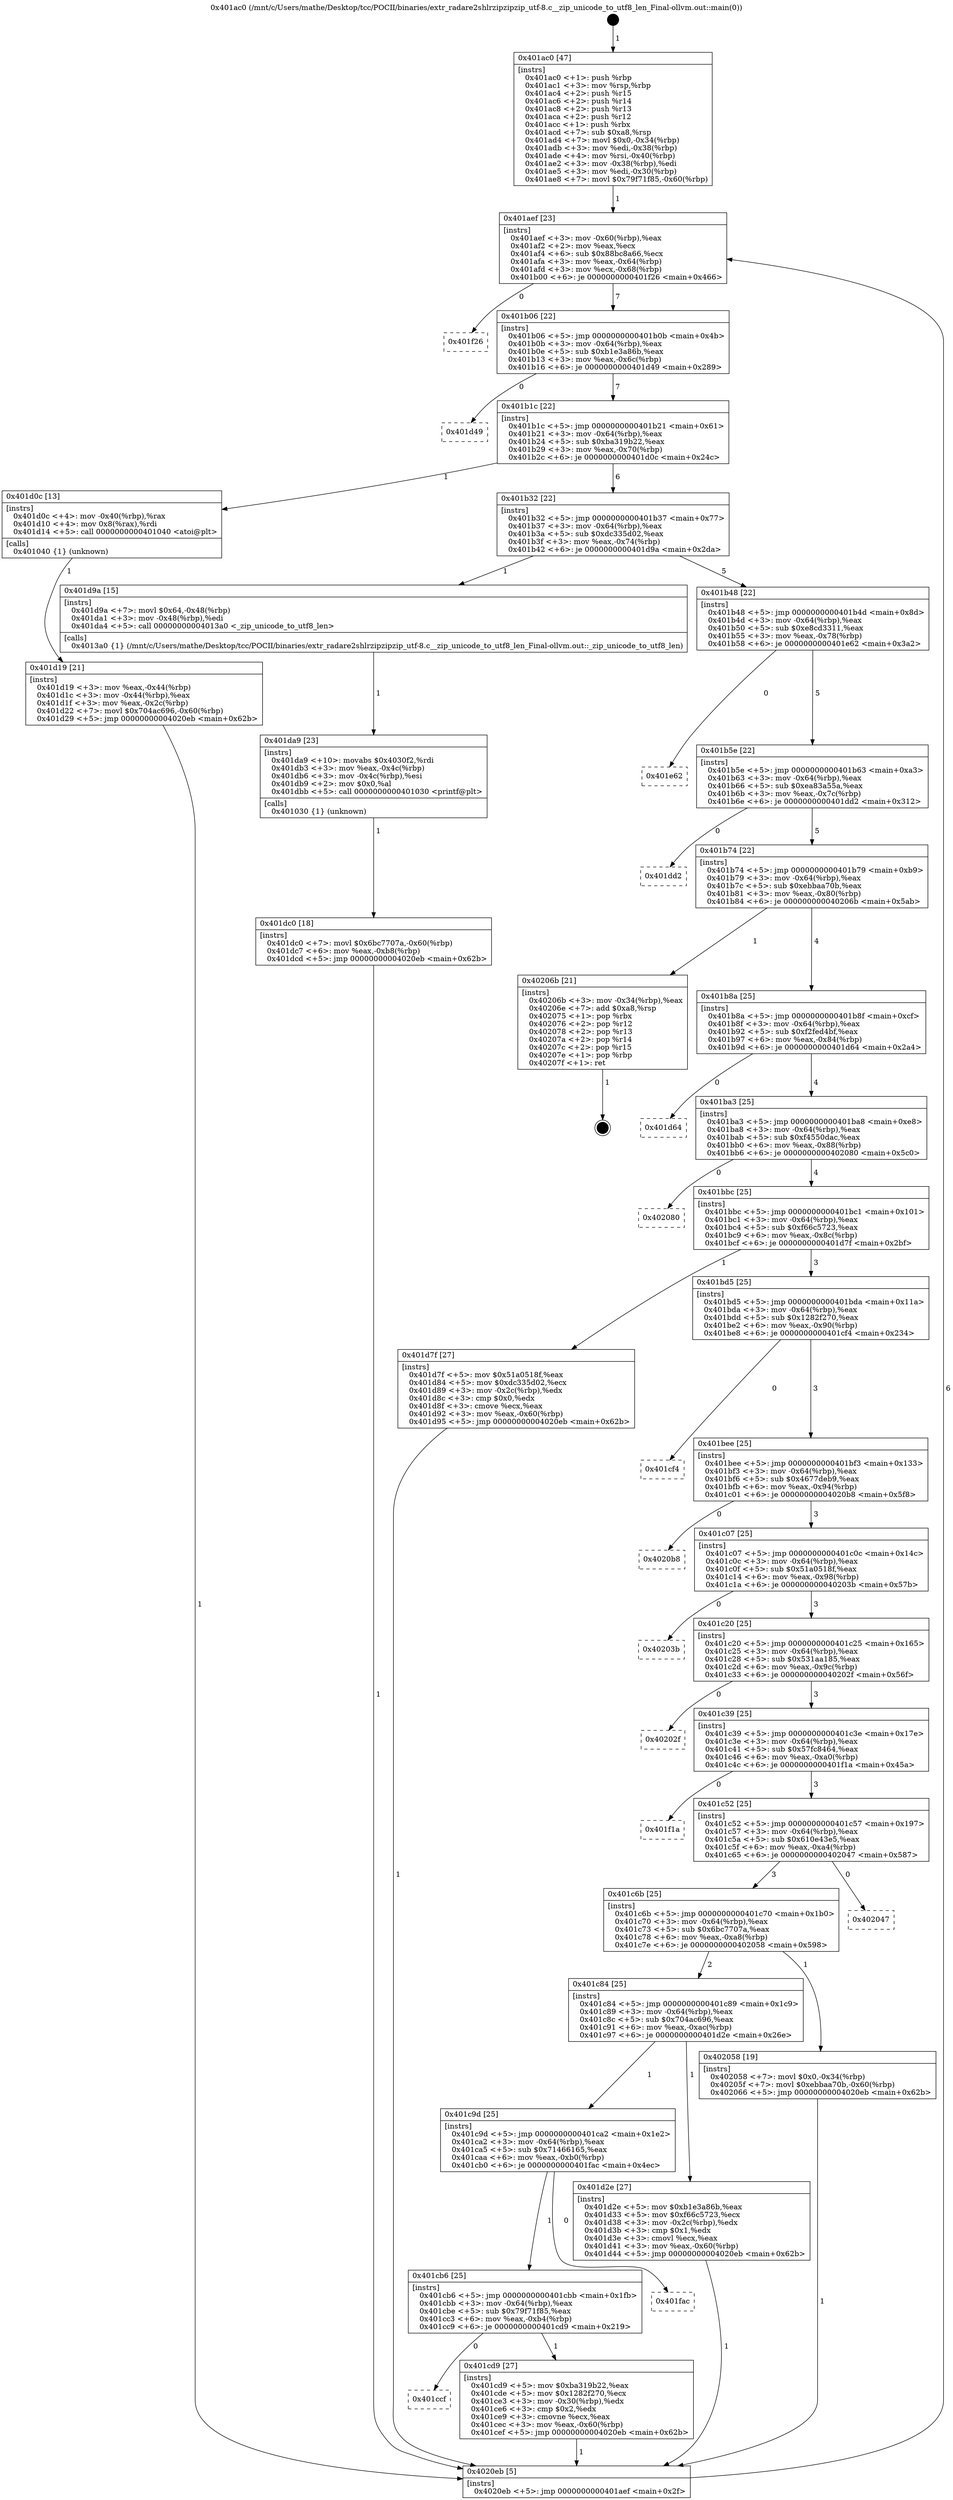 digraph "0x401ac0" {
  label = "0x401ac0 (/mnt/c/Users/mathe/Desktop/tcc/POCII/binaries/extr_radare2shlrzipzipzip_utf-8.c__zip_unicode_to_utf8_len_Final-ollvm.out::main(0))"
  labelloc = "t"
  node[shape=record]

  Entry [label="",width=0.3,height=0.3,shape=circle,fillcolor=black,style=filled]
  "0x401aef" [label="{
     0x401aef [23]\l
     | [instrs]\l
     &nbsp;&nbsp;0x401aef \<+3\>: mov -0x60(%rbp),%eax\l
     &nbsp;&nbsp;0x401af2 \<+2\>: mov %eax,%ecx\l
     &nbsp;&nbsp;0x401af4 \<+6\>: sub $0x88bc8a66,%ecx\l
     &nbsp;&nbsp;0x401afa \<+3\>: mov %eax,-0x64(%rbp)\l
     &nbsp;&nbsp;0x401afd \<+3\>: mov %ecx,-0x68(%rbp)\l
     &nbsp;&nbsp;0x401b00 \<+6\>: je 0000000000401f26 \<main+0x466\>\l
  }"]
  "0x401f26" [label="{
     0x401f26\l
  }", style=dashed]
  "0x401b06" [label="{
     0x401b06 [22]\l
     | [instrs]\l
     &nbsp;&nbsp;0x401b06 \<+5\>: jmp 0000000000401b0b \<main+0x4b\>\l
     &nbsp;&nbsp;0x401b0b \<+3\>: mov -0x64(%rbp),%eax\l
     &nbsp;&nbsp;0x401b0e \<+5\>: sub $0xb1e3a86b,%eax\l
     &nbsp;&nbsp;0x401b13 \<+3\>: mov %eax,-0x6c(%rbp)\l
     &nbsp;&nbsp;0x401b16 \<+6\>: je 0000000000401d49 \<main+0x289\>\l
  }"]
  Exit [label="",width=0.3,height=0.3,shape=circle,fillcolor=black,style=filled,peripheries=2]
  "0x401d49" [label="{
     0x401d49\l
  }", style=dashed]
  "0x401b1c" [label="{
     0x401b1c [22]\l
     | [instrs]\l
     &nbsp;&nbsp;0x401b1c \<+5\>: jmp 0000000000401b21 \<main+0x61\>\l
     &nbsp;&nbsp;0x401b21 \<+3\>: mov -0x64(%rbp),%eax\l
     &nbsp;&nbsp;0x401b24 \<+5\>: sub $0xba319b22,%eax\l
     &nbsp;&nbsp;0x401b29 \<+3\>: mov %eax,-0x70(%rbp)\l
     &nbsp;&nbsp;0x401b2c \<+6\>: je 0000000000401d0c \<main+0x24c\>\l
  }"]
  "0x401dc0" [label="{
     0x401dc0 [18]\l
     | [instrs]\l
     &nbsp;&nbsp;0x401dc0 \<+7\>: movl $0x6bc7707a,-0x60(%rbp)\l
     &nbsp;&nbsp;0x401dc7 \<+6\>: mov %eax,-0xb8(%rbp)\l
     &nbsp;&nbsp;0x401dcd \<+5\>: jmp 00000000004020eb \<main+0x62b\>\l
  }"]
  "0x401d0c" [label="{
     0x401d0c [13]\l
     | [instrs]\l
     &nbsp;&nbsp;0x401d0c \<+4\>: mov -0x40(%rbp),%rax\l
     &nbsp;&nbsp;0x401d10 \<+4\>: mov 0x8(%rax),%rdi\l
     &nbsp;&nbsp;0x401d14 \<+5\>: call 0000000000401040 \<atoi@plt\>\l
     | [calls]\l
     &nbsp;&nbsp;0x401040 \{1\} (unknown)\l
  }"]
  "0x401b32" [label="{
     0x401b32 [22]\l
     | [instrs]\l
     &nbsp;&nbsp;0x401b32 \<+5\>: jmp 0000000000401b37 \<main+0x77\>\l
     &nbsp;&nbsp;0x401b37 \<+3\>: mov -0x64(%rbp),%eax\l
     &nbsp;&nbsp;0x401b3a \<+5\>: sub $0xdc335d02,%eax\l
     &nbsp;&nbsp;0x401b3f \<+3\>: mov %eax,-0x74(%rbp)\l
     &nbsp;&nbsp;0x401b42 \<+6\>: je 0000000000401d9a \<main+0x2da\>\l
  }"]
  "0x401da9" [label="{
     0x401da9 [23]\l
     | [instrs]\l
     &nbsp;&nbsp;0x401da9 \<+10\>: movabs $0x4030f2,%rdi\l
     &nbsp;&nbsp;0x401db3 \<+3\>: mov %eax,-0x4c(%rbp)\l
     &nbsp;&nbsp;0x401db6 \<+3\>: mov -0x4c(%rbp),%esi\l
     &nbsp;&nbsp;0x401db9 \<+2\>: mov $0x0,%al\l
     &nbsp;&nbsp;0x401dbb \<+5\>: call 0000000000401030 \<printf@plt\>\l
     | [calls]\l
     &nbsp;&nbsp;0x401030 \{1\} (unknown)\l
  }"]
  "0x401d9a" [label="{
     0x401d9a [15]\l
     | [instrs]\l
     &nbsp;&nbsp;0x401d9a \<+7\>: movl $0x64,-0x48(%rbp)\l
     &nbsp;&nbsp;0x401da1 \<+3\>: mov -0x48(%rbp),%edi\l
     &nbsp;&nbsp;0x401da4 \<+5\>: call 00000000004013a0 \<_zip_unicode_to_utf8_len\>\l
     | [calls]\l
     &nbsp;&nbsp;0x4013a0 \{1\} (/mnt/c/Users/mathe/Desktop/tcc/POCII/binaries/extr_radare2shlrzipzipzip_utf-8.c__zip_unicode_to_utf8_len_Final-ollvm.out::_zip_unicode_to_utf8_len)\l
  }"]
  "0x401b48" [label="{
     0x401b48 [22]\l
     | [instrs]\l
     &nbsp;&nbsp;0x401b48 \<+5\>: jmp 0000000000401b4d \<main+0x8d\>\l
     &nbsp;&nbsp;0x401b4d \<+3\>: mov -0x64(%rbp),%eax\l
     &nbsp;&nbsp;0x401b50 \<+5\>: sub $0xe8cd3311,%eax\l
     &nbsp;&nbsp;0x401b55 \<+3\>: mov %eax,-0x78(%rbp)\l
     &nbsp;&nbsp;0x401b58 \<+6\>: je 0000000000401e62 \<main+0x3a2\>\l
  }"]
  "0x401d19" [label="{
     0x401d19 [21]\l
     | [instrs]\l
     &nbsp;&nbsp;0x401d19 \<+3\>: mov %eax,-0x44(%rbp)\l
     &nbsp;&nbsp;0x401d1c \<+3\>: mov -0x44(%rbp),%eax\l
     &nbsp;&nbsp;0x401d1f \<+3\>: mov %eax,-0x2c(%rbp)\l
     &nbsp;&nbsp;0x401d22 \<+7\>: movl $0x704ac696,-0x60(%rbp)\l
     &nbsp;&nbsp;0x401d29 \<+5\>: jmp 00000000004020eb \<main+0x62b\>\l
  }"]
  "0x401e62" [label="{
     0x401e62\l
  }", style=dashed]
  "0x401b5e" [label="{
     0x401b5e [22]\l
     | [instrs]\l
     &nbsp;&nbsp;0x401b5e \<+5\>: jmp 0000000000401b63 \<main+0xa3\>\l
     &nbsp;&nbsp;0x401b63 \<+3\>: mov -0x64(%rbp),%eax\l
     &nbsp;&nbsp;0x401b66 \<+5\>: sub $0xea83a55a,%eax\l
     &nbsp;&nbsp;0x401b6b \<+3\>: mov %eax,-0x7c(%rbp)\l
     &nbsp;&nbsp;0x401b6e \<+6\>: je 0000000000401dd2 \<main+0x312\>\l
  }"]
  "0x401ac0" [label="{
     0x401ac0 [47]\l
     | [instrs]\l
     &nbsp;&nbsp;0x401ac0 \<+1\>: push %rbp\l
     &nbsp;&nbsp;0x401ac1 \<+3\>: mov %rsp,%rbp\l
     &nbsp;&nbsp;0x401ac4 \<+2\>: push %r15\l
     &nbsp;&nbsp;0x401ac6 \<+2\>: push %r14\l
     &nbsp;&nbsp;0x401ac8 \<+2\>: push %r13\l
     &nbsp;&nbsp;0x401aca \<+2\>: push %r12\l
     &nbsp;&nbsp;0x401acc \<+1\>: push %rbx\l
     &nbsp;&nbsp;0x401acd \<+7\>: sub $0xa8,%rsp\l
     &nbsp;&nbsp;0x401ad4 \<+7\>: movl $0x0,-0x34(%rbp)\l
     &nbsp;&nbsp;0x401adb \<+3\>: mov %edi,-0x38(%rbp)\l
     &nbsp;&nbsp;0x401ade \<+4\>: mov %rsi,-0x40(%rbp)\l
     &nbsp;&nbsp;0x401ae2 \<+3\>: mov -0x38(%rbp),%edi\l
     &nbsp;&nbsp;0x401ae5 \<+3\>: mov %edi,-0x30(%rbp)\l
     &nbsp;&nbsp;0x401ae8 \<+7\>: movl $0x79f71f85,-0x60(%rbp)\l
  }"]
  "0x401dd2" [label="{
     0x401dd2\l
  }", style=dashed]
  "0x401b74" [label="{
     0x401b74 [22]\l
     | [instrs]\l
     &nbsp;&nbsp;0x401b74 \<+5\>: jmp 0000000000401b79 \<main+0xb9\>\l
     &nbsp;&nbsp;0x401b79 \<+3\>: mov -0x64(%rbp),%eax\l
     &nbsp;&nbsp;0x401b7c \<+5\>: sub $0xebbaa70b,%eax\l
     &nbsp;&nbsp;0x401b81 \<+3\>: mov %eax,-0x80(%rbp)\l
     &nbsp;&nbsp;0x401b84 \<+6\>: je 000000000040206b \<main+0x5ab\>\l
  }"]
  "0x4020eb" [label="{
     0x4020eb [5]\l
     | [instrs]\l
     &nbsp;&nbsp;0x4020eb \<+5\>: jmp 0000000000401aef \<main+0x2f\>\l
  }"]
  "0x40206b" [label="{
     0x40206b [21]\l
     | [instrs]\l
     &nbsp;&nbsp;0x40206b \<+3\>: mov -0x34(%rbp),%eax\l
     &nbsp;&nbsp;0x40206e \<+7\>: add $0xa8,%rsp\l
     &nbsp;&nbsp;0x402075 \<+1\>: pop %rbx\l
     &nbsp;&nbsp;0x402076 \<+2\>: pop %r12\l
     &nbsp;&nbsp;0x402078 \<+2\>: pop %r13\l
     &nbsp;&nbsp;0x40207a \<+2\>: pop %r14\l
     &nbsp;&nbsp;0x40207c \<+2\>: pop %r15\l
     &nbsp;&nbsp;0x40207e \<+1\>: pop %rbp\l
     &nbsp;&nbsp;0x40207f \<+1\>: ret\l
  }"]
  "0x401b8a" [label="{
     0x401b8a [25]\l
     | [instrs]\l
     &nbsp;&nbsp;0x401b8a \<+5\>: jmp 0000000000401b8f \<main+0xcf\>\l
     &nbsp;&nbsp;0x401b8f \<+3\>: mov -0x64(%rbp),%eax\l
     &nbsp;&nbsp;0x401b92 \<+5\>: sub $0xf2fed4bf,%eax\l
     &nbsp;&nbsp;0x401b97 \<+6\>: mov %eax,-0x84(%rbp)\l
     &nbsp;&nbsp;0x401b9d \<+6\>: je 0000000000401d64 \<main+0x2a4\>\l
  }"]
  "0x401ccf" [label="{
     0x401ccf\l
  }", style=dashed]
  "0x401d64" [label="{
     0x401d64\l
  }", style=dashed]
  "0x401ba3" [label="{
     0x401ba3 [25]\l
     | [instrs]\l
     &nbsp;&nbsp;0x401ba3 \<+5\>: jmp 0000000000401ba8 \<main+0xe8\>\l
     &nbsp;&nbsp;0x401ba8 \<+3\>: mov -0x64(%rbp),%eax\l
     &nbsp;&nbsp;0x401bab \<+5\>: sub $0xf4550dac,%eax\l
     &nbsp;&nbsp;0x401bb0 \<+6\>: mov %eax,-0x88(%rbp)\l
     &nbsp;&nbsp;0x401bb6 \<+6\>: je 0000000000402080 \<main+0x5c0\>\l
  }"]
  "0x401cd9" [label="{
     0x401cd9 [27]\l
     | [instrs]\l
     &nbsp;&nbsp;0x401cd9 \<+5\>: mov $0xba319b22,%eax\l
     &nbsp;&nbsp;0x401cde \<+5\>: mov $0x1282f270,%ecx\l
     &nbsp;&nbsp;0x401ce3 \<+3\>: mov -0x30(%rbp),%edx\l
     &nbsp;&nbsp;0x401ce6 \<+3\>: cmp $0x2,%edx\l
     &nbsp;&nbsp;0x401ce9 \<+3\>: cmovne %ecx,%eax\l
     &nbsp;&nbsp;0x401cec \<+3\>: mov %eax,-0x60(%rbp)\l
     &nbsp;&nbsp;0x401cef \<+5\>: jmp 00000000004020eb \<main+0x62b\>\l
  }"]
  "0x402080" [label="{
     0x402080\l
  }", style=dashed]
  "0x401bbc" [label="{
     0x401bbc [25]\l
     | [instrs]\l
     &nbsp;&nbsp;0x401bbc \<+5\>: jmp 0000000000401bc1 \<main+0x101\>\l
     &nbsp;&nbsp;0x401bc1 \<+3\>: mov -0x64(%rbp),%eax\l
     &nbsp;&nbsp;0x401bc4 \<+5\>: sub $0xf66c5723,%eax\l
     &nbsp;&nbsp;0x401bc9 \<+6\>: mov %eax,-0x8c(%rbp)\l
     &nbsp;&nbsp;0x401bcf \<+6\>: je 0000000000401d7f \<main+0x2bf\>\l
  }"]
  "0x401cb6" [label="{
     0x401cb6 [25]\l
     | [instrs]\l
     &nbsp;&nbsp;0x401cb6 \<+5\>: jmp 0000000000401cbb \<main+0x1fb\>\l
     &nbsp;&nbsp;0x401cbb \<+3\>: mov -0x64(%rbp),%eax\l
     &nbsp;&nbsp;0x401cbe \<+5\>: sub $0x79f71f85,%eax\l
     &nbsp;&nbsp;0x401cc3 \<+6\>: mov %eax,-0xb4(%rbp)\l
     &nbsp;&nbsp;0x401cc9 \<+6\>: je 0000000000401cd9 \<main+0x219\>\l
  }"]
  "0x401d7f" [label="{
     0x401d7f [27]\l
     | [instrs]\l
     &nbsp;&nbsp;0x401d7f \<+5\>: mov $0x51a0518f,%eax\l
     &nbsp;&nbsp;0x401d84 \<+5\>: mov $0xdc335d02,%ecx\l
     &nbsp;&nbsp;0x401d89 \<+3\>: mov -0x2c(%rbp),%edx\l
     &nbsp;&nbsp;0x401d8c \<+3\>: cmp $0x0,%edx\l
     &nbsp;&nbsp;0x401d8f \<+3\>: cmove %ecx,%eax\l
     &nbsp;&nbsp;0x401d92 \<+3\>: mov %eax,-0x60(%rbp)\l
     &nbsp;&nbsp;0x401d95 \<+5\>: jmp 00000000004020eb \<main+0x62b\>\l
  }"]
  "0x401bd5" [label="{
     0x401bd5 [25]\l
     | [instrs]\l
     &nbsp;&nbsp;0x401bd5 \<+5\>: jmp 0000000000401bda \<main+0x11a\>\l
     &nbsp;&nbsp;0x401bda \<+3\>: mov -0x64(%rbp),%eax\l
     &nbsp;&nbsp;0x401bdd \<+5\>: sub $0x1282f270,%eax\l
     &nbsp;&nbsp;0x401be2 \<+6\>: mov %eax,-0x90(%rbp)\l
     &nbsp;&nbsp;0x401be8 \<+6\>: je 0000000000401cf4 \<main+0x234\>\l
  }"]
  "0x401fac" [label="{
     0x401fac\l
  }", style=dashed]
  "0x401cf4" [label="{
     0x401cf4\l
  }", style=dashed]
  "0x401bee" [label="{
     0x401bee [25]\l
     | [instrs]\l
     &nbsp;&nbsp;0x401bee \<+5\>: jmp 0000000000401bf3 \<main+0x133\>\l
     &nbsp;&nbsp;0x401bf3 \<+3\>: mov -0x64(%rbp),%eax\l
     &nbsp;&nbsp;0x401bf6 \<+5\>: sub $0x4677deb9,%eax\l
     &nbsp;&nbsp;0x401bfb \<+6\>: mov %eax,-0x94(%rbp)\l
     &nbsp;&nbsp;0x401c01 \<+6\>: je 00000000004020b8 \<main+0x5f8\>\l
  }"]
  "0x401c9d" [label="{
     0x401c9d [25]\l
     | [instrs]\l
     &nbsp;&nbsp;0x401c9d \<+5\>: jmp 0000000000401ca2 \<main+0x1e2\>\l
     &nbsp;&nbsp;0x401ca2 \<+3\>: mov -0x64(%rbp),%eax\l
     &nbsp;&nbsp;0x401ca5 \<+5\>: sub $0x71466165,%eax\l
     &nbsp;&nbsp;0x401caa \<+6\>: mov %eax,-0xb0(%rbp)\l
     &nbsp;&nbsp;0x401cb0 \<+6\>: je 0000000000401fac \<main+0x4ec\>\l
  }"]
  "0x4020b8" [label="{
     0x4020b8\l
  }", style=dashed]
  "0x401c07" [label="{
     0x401c07 [25]\l
     | [instrs]\l
     &nbsp;&nbsp;0x401c07 \<+5\>: jmp 0000000000401c0c \<main+0x14c\>\l
     &nbsp;&nbsp;0x401c0c \<+3\>: mov -0x64(%rbp),%eax\l
     &nbsp;&nbsp;0x401c0f \<+5\>: sub $0x51a0518f,%eax\l
     &nbsp;&nbsp;0x401c14 \<+6\>: mov %eax,-0x98(%rbp)\l
     &nbsp;&nbsp;0x401c1a \<+6\>: je 000000000040203b \<main+0x57b\>\l
  }"]
  "0x401d2e" [label="{
     0x401d2e [27]\l
     | [instrs]\l
     &nbsp;&nbsp;0x401d2e \<+5\>: mov $0xb1e3a86b,%eax\l
     &nbsp;&nbsp;0x401d33 \<+5\>: mov $0xf66c5723,%ecx\l
     &nbsp;&nbsp;0x401d38 \<+3\>: mov -0x2c(%rbp),%edx\l
     &nbsp;&nbsp;0x401d3b \<+3\>: cmp $0x1,%edx\l
     &nbsp;&nbsp;0x401d3e \<+3\>: cmovl %ecx,%eax\l
     &nbsp;&nbsp;0x401d41 \<+3\>: mov %eax,-0x60(%rbp)\l
     &nbsp;&nbsp;0x401d44 \<+5\>: jmp 00000000004020eb \<main+0x62b\>\l
  }"]
  "0x40203b" [label="{
     0x40203b\l
  }", style=dashed]
  "0x401c20" [label="{
     0x401c20 [25]\l
     | [instrs]\l
     &nbsp;&nbsp;0x401c20 \<+5\>: jmp 0000000000401c25 \<main+0x165\>\l
     &nbsp;&nbsp;0x401c25 \<+3\>: mov -0x64(%rbp),%eax\l
     &nbsp;&nbsp;0x401c28 \<+5\>: sub $0x531aa185,%eax\l
     &nbsp;&nbsp;0x401c2d \<+6\>: mov %eax,-0x9c(%rbp)\l
     &nbsp;&nbsp;0x401c33 \<+6\>: je 000000000040202f \<main+0x56f\>\l
  }"]
  "0x401c84" [label="{
     0x401c84 [25]\l
     | [instrs]\l
     &nbsp;&nbsp;0x401c84 \<+5\>: jmp 0000000000401c89 \<main+0x1c9\>\l
     &nbsp;&nbsp;0x401c89 \<+3\>: mov -0x64(%rbp),%eax\l
     &nbsp;&nbsp;0x401c8c \<+5\>: sub $0x704ac696,%eax\l
     &nbsp;&nbsp;0x401c91 \<+6\>: mov %eax,-0xac(%rbp)\l
     &nbsp;&nbsp;0x401c97 \<+6\>: je 0000000000401d2e \<main+0x26e\>\l
  }"]
  "0x40202f" [label="{
     0x40202f\l
  }", style=dashed]
  "0x401c39" [label="{
     0x401c39 [25]\l
     | [instrs]\l
     &nbsp;&nbsp;0x401c39 \<+5\>: jmp 0000000000401c3e \<main+0x17e\>\l
     &nbsp;&nbsp;0x401c3e \<+3\>: mov -0x64(%rbp),%eax\l
     &nbsp;&nbsp;0x401c41 \<+5\>: sub $0x57fc8464,%eax\l
     &nbsp;&nbsp;0x401c46 \<+6\>: mov %eax,-0xa0(%rbp)\l
     &nbsp;&nbsp;0x401c4c \<+6\>: je 0000000000401f1a \<main+0x45a\>\l
  }"]
  "0x402058" [label="{
     0x402058 [19]\l
     | [instrs]\l
     &nbsp;&nbsp;0x402058 \<+7\>: movl $0x0,-0x34(%rbp)\l
     &nbsp;&nbsp;0x40205f \<+7\>: movl $0xebbaa70b,-0x60(%rbp)\l
     &nbsp;&nbsp;0x402066 \<+5\>: jmp 00000000004020eb \<main+0x62b\>\l
  }"]
  "0x401f1a" [label="{
     0x401f1a\l
  }", style=dashed]
  "0x401c52" [label="{
     0x401c52 [25]\l
     | [instrs]\l
     &nbsp;&nbsp;0x401c52 \<+5\>: jmp 0000000000401c57 \<main+0x197\>\l
     &nbsp;&nbsp;0x401c57 \<+3\>: mov -0x64(%rbp),%eax\l
     &nbsp;&nbsp;0x401c5a \<+5\>: sub $0x610e43e5,%eax\l
     &nbsp;&nbsp;0x401c5f \<+6\>: mov %eax,-0xa4(%rbp)\l
     &nbsp;&nbsp;0x401c65 \<+6\>: je 0000000000402047 \<main+0x587\>\l
  }"]
  "0x401c6b" [label="{
     0x401c6b [25]\l
     | [instrs]\l
     &nbsp;&nbsp;0x401c6b \<+5\>: jmp 0000000000401c70 \<main+0x1b0\>\l
     &nbsp;&nbsp;0x401c70 \<+3\>: mov -0x64(%rbp),%eax\l
     &nbsp;&nbsp;0x401c73 \<+5\>: sub $0x6bc7707a,%eax\l
     &nbsp;&nbsp;0x401c78 \<+6\>: mov %eax,-0xa8(%rbp)\l
     &nbsp;&nbsp;0x401c7e \<+6\>: je 0000000000402058 \<main+0x598\>\l
  }"]
  "0x402047" [label="{
     0x402047\l
  }", style=dashed]
  Entry -> "0x401ac0" [label=" 1"]
  "0x401aef" -> "0x401f26" [label=" 0"]
  "0x401aef" -> "0x401b06" [label=" 7"]
  "0x40206b" -> Exit [label=" 1"]
  "0x401b06" -> "0x401d49" [label=" 0"]
  "0x401b06" -> "0x401b1c" [label=" 7"]
  "0x402058" -> "0x4020eb" [label=" 1"]
  "0x401b1c" -> "0x401d0c" [label=" 1"]
  "0x401b1c" -> "0x401b32" [label=" 6"]
  "0x401dc0" -> "0x4020eb" [label=" 1"]
  "0x401b32" -> "0x401d9a" [label=" 1"]
  "0x401b32" -> "0x401b48" [label=" 5"]
  "0x401da9" -> "0x401dc0" [label=" 1"]
  "0x401b48" -> "0x401e62" [label=" 0"]
  "0x401b48" -> "0x401b5e" [label=" 5"]
  "0x401d9a" -> "0x401da9" [label=" 1"]
  "0x401b5e" -> "0x401dd2" [label=" 0"]
  "0x401b5e" -> "0x401b74" [label=" 5"]
  "0x401d7f" -> "0x4020eb" [label=" 1"]
  "0x401b74" -> "0x40206b" [label=" 1"]
  "0x401b74" -> "0x401b8a" [label=" 4"]
  "0x401d2e" -> "0x4020eb" [label=" 1"]
  "0x401b8a" -> "0x401d64" [label=" 0"]
  "0x401b8a" -> "0x401ba3" [label=" 4"]
  "0x401d19" -> "0x4020eb" [label=" 1"]
  "0x401ba3" -> "0x402080" [label=" 0"]
  "0x401ba3" -> "0x401bbc" [label=" 4"]
  "0x401d0c" -> "0x401d19" [label=" 1"]
  "0x401bbc" -> "0x401d7f" [label=" 1"]
  "0x401bbc" -> "0x401bd5" [label=" 3"]
  "0x401ac0" -> "0x401aef" [label=" 1"]
  "0x401bd5" -> "0x401cf4" [label=" 0"]
  "0x401bd5" -> "0x401bee" [label=" 3"]
  "0x401cd9" -> "0x4020eb" [label=" 1"]
  "0x401bee" -> "0x4020b8" [label=" 0"]
  "0x401bee" -> "0x401c07" [label=" 3"]
  "0x401cb6" -> "0x401cd9" [label=" 1"]
  "0x401c07" -> "0x40203b" [label=" 0"]
  "0x401c07" -> "0x401c20" [label=" 3"]
  "0x4020eb" -> "0x401aef" [label=" 6"]
  "0x401c20" -> "0x40202f" [label=" 0"]
  "0x401c20" -> "0x401c39" [label=" 3"]
  "0x401c9d" -> "0x401fac" [label=" 0"]
  "0x401c39" -> "0x401f1a" [label=" 0"]
  "0x401c39" -> "0x401c52" [label=" 3"]
  "0x401cb6" -> "0x401ccf" [label=" 0"]
  "0x401c52" -> "0x402047" [label=" 0"]
  "0x401c52" -> "0x401c6b" [label=" 3"]
  "0x401c84" -> "0x401c9d" [label=" 1"]
  "0x401c6b" -> "0x402058" [label=" 1"]
  "0x401c6b" -> "0x401c84" [label=" 2"]
  "0x401c9d" -> "0x401cb6" [label=" 1"]
  "0x401c84" -> "0x401d2e" [label=" 1"]
}
